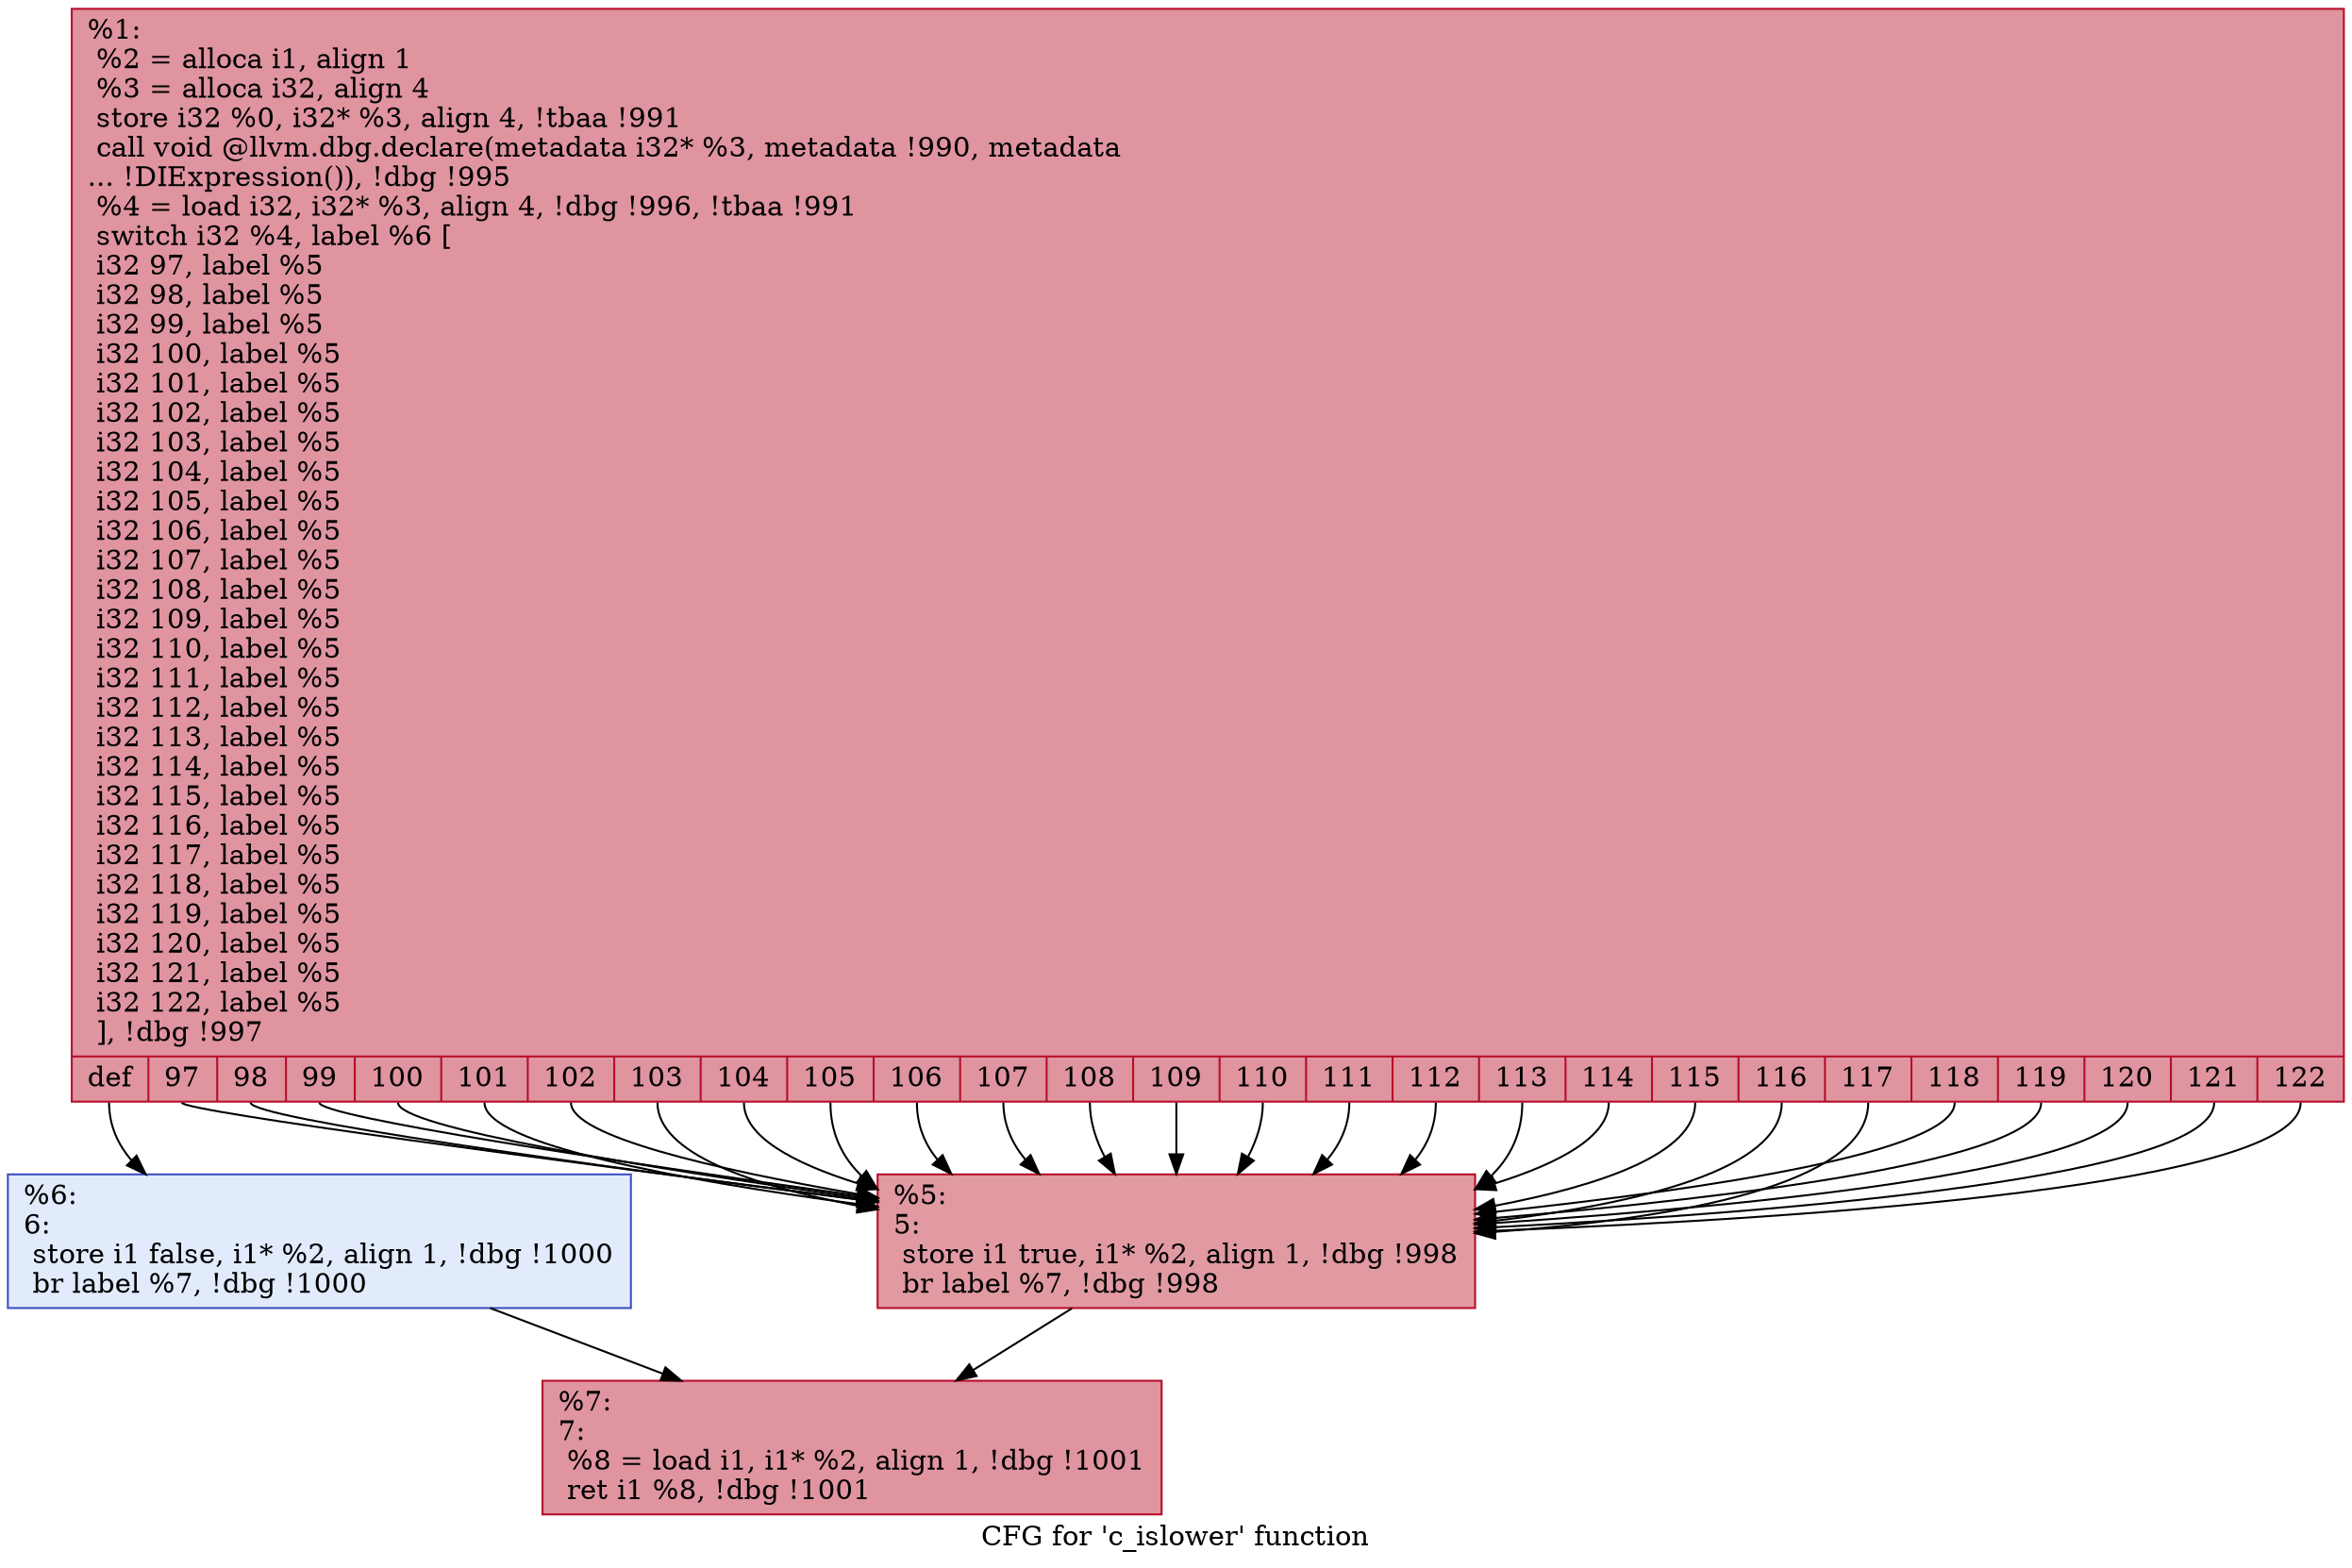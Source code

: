 digraph "CFG for 'c_islower' function" {
	label="CFG for 'c_islower' function";

	Node0xb32370 [shape=record,color="#b70d28ff", style=filled, fillcolor="#b70d2870",label="{%1:\l  %2 = alloca i1, align 1\l  %3 = alloca i32, align 4\l  store i32 %0, i32* %3, align 4, !tbaa !991\l  call void @llvm.dbg.declare(metadata i32* %3, metadata !990, metadata\l... !DIExpression()), !dbg !995\l  %4 = load i32, i32* %3, align 4, !dbg !996, !tbaa !991\l  switch i32 %4, label %6 [\l    i32 97, label %5\l    i32 98, label %5\l    i32 99, label %5\l    i32 100, label %5\l    i32 101, label %5\l    i32 102, label %5\l    i32 103, label %5\l    i32 104, label %5\l    i32 105, label %5\l    i32 106, label %5\l    i32 107, label %5\l    i32 108, label %5\l    i32 109, label %5\l    i32 110, label %5\l    i32 111, label %5\l    i32 112, label %5\l    i32 113, label %5\l    i32 114, label %5\l    i32 115, label %5\l    i32 116, label %5\l    i32 117, label %5\l    i32 118, label %5\l    i32 119, label %5\l    i32 120, label %5\l    i32 121, label %5\l    i32 122, label %5\l  ], !dbg !997\l|{<s0>def|<s1>97|<s2>98|<s3>99|<s4>100|<s5>101|<s6>102|<s7>103|<s8>104|<s9>105|<s10>106|<s11>107|<s12>108|<s13>109|<s14>110|<s15>111|<s16>112|<s17>113|<s18>114|<s19>115|<s20>116|<s21>117|<s22>118|<s23>119|<s24>120|<s25>121|<s26>122}}"];
	Node0xb32370:s0 -> Node0xb32410;
	Node0xb32370:s1 -> Node0xb323c0;
	Node0xb32370:s2 -> Node0xb323c0;
	Node0xb32370:s3 -> Node0xb323c0;
	Node0xb32370:s4 -> Node0xb323c0;
	Node0xb32370:s5 -> Node0xb323c0;
	Node0xb32370:s6 -> Node0xb323c0;
	Node0xb32370:s7 -> Node0xb323c0;
	Node0xb32370:s8 -> Node0xb323c0;
	Node0xb32370:s9 -> Node0xb323c0;
	Node0xb32370:s10 -> Node0xb323c0;
	Node0xb32370:s11 -> Node0xb323c0;
	Node0xb32370:s12 -> Node0xb323c0;
	Node0xb32370:s13 -> Node0xb323c0;
	Node0xb32370:s14 -> Node0xb323c0;
	Node0xb32370:s15 -> Node0xb323c0;
	Node0xb32370:s16 -> Node0xb323c0;
	Node0xb32370:s17 -> Node0xb323c0;
	Node0xb32370:s18 -> Node0xb323c0;
	Node0xb32370:s19 -> Node0xb323c0;
	Node0xb32370:s20 -> Node0xb323c0;
	Node0xb32370:s21 -> Node0xb323c0;
	Node0xb32370:s22 -> Node0xb323c0;
	Node0xb32370:s23 -> Node0xb323c0;
	Node0xb32370:s24 -> Node0xb323c0;
	Node0xb32370:s25 -> Node0xb323c0;
	Node0xb32370:s26 -> Node0xb323c0;
	Node0xb323c0 [shape=record,color="#b70d28ff", style=filled, fillcolor="#bb1b2c70",label="{%5:\l5:                                                \l  store i1 true, i1* %2, align 1, !dbg !998\l  br label %7, !dbg !998\l}"];
	Node0xb323c0 -> Node0xb32460;
	Node0xb32410 [shape=record,color="#3d50c3ff", style=filled, fillcolor="#bbd1f870",label="{%6:\l6:                                                \l  store i1 false, i1* %2, align 1, !dbg !1000\l  br label %7, !dbg !1000\l}"];
	Node0xb32410 -> Node0xb32460;
	Node0xb32460 [shape=record,color="#b70d28ff", style=filled, fillcolor="#b70d2870",label="{%7:\l7:                                                \l  %8 = load i1, i1* %2, align 1, !dbg !1001\l  ret i1 %8, !dbg !1001\l}"];
}
